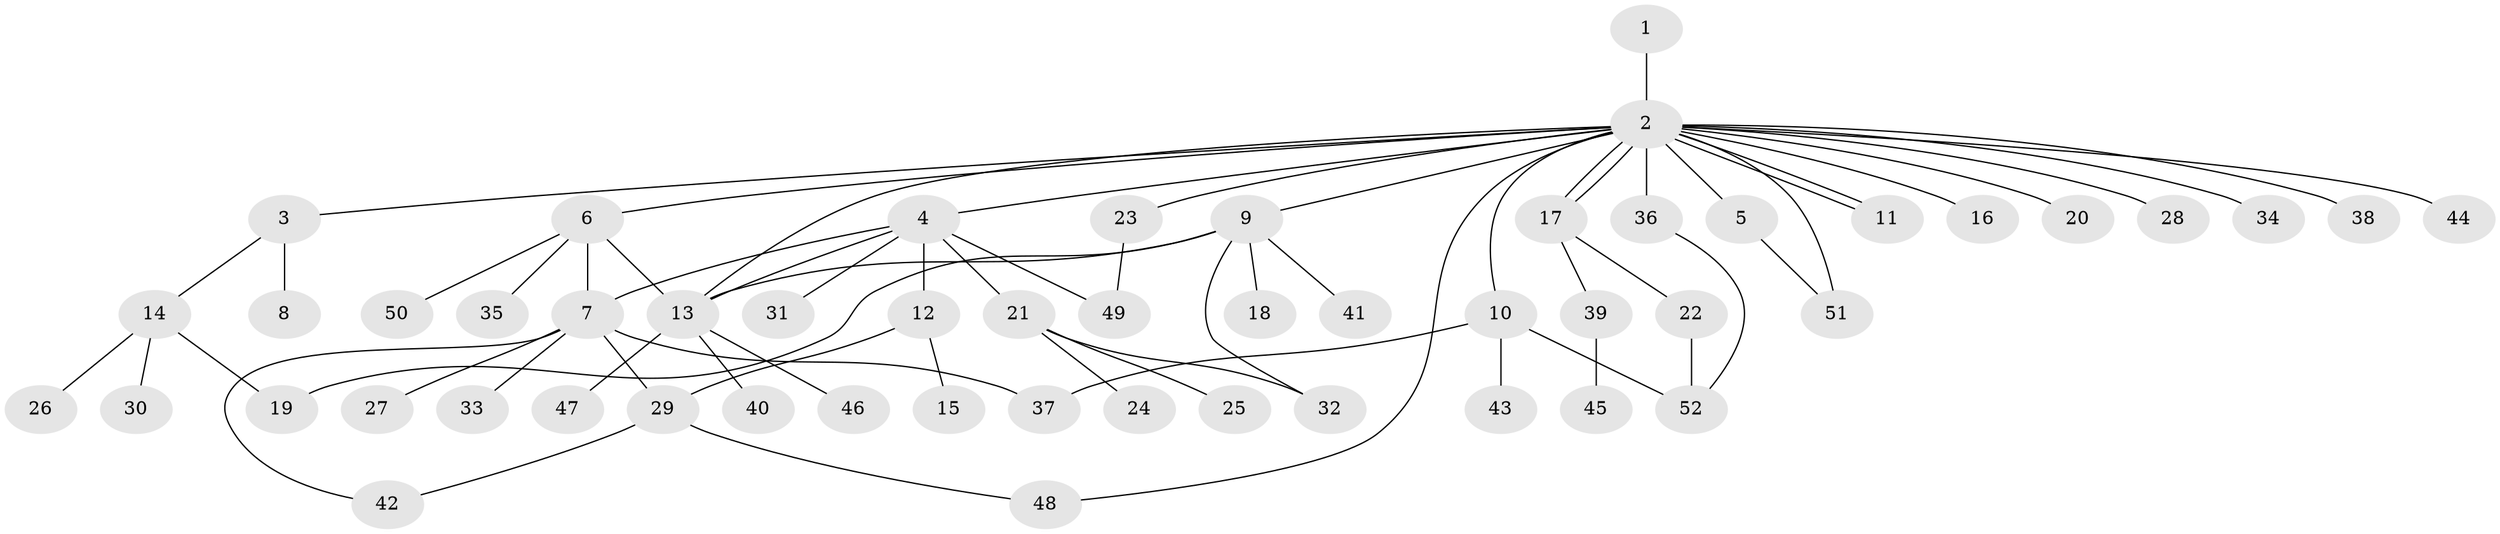 // coarse degree distribution, {1: 0.46875, 17: 0.03125, 2: 0.25, 6: 0.0625, 4: 0.0625, 5: 0.0625, 3: 0.0625}
// Generated by graph-tools (version 1.1) at 2025/50/03/04/25 22:50:35]
// undirected, 52 vertices, 67 edges
graph export_dot {
  node [color=gray90,style=filled];
  1;
  2;
  3;
  4;
  5;
  6;
  7;
  8;
  9;
  10;
  11;
  12;
  13;
  14;
  15;
  16;
  17;
  18;
  19;
  20;
  21;
  22;
  23;
  24;
  25;
  26;
  27;
  28;
  29;
  30;
  31;
  32;
  33;
  34;
  35;
  36;
  37;
  38;
  39;
  40;
  41;
  42;
  43;
  44;
  45;
  46;
  47;
  48;
  49;
  50;
  51;
  52;
  1 -- 2;
  2 -- 3;
  2 -- 4;
  2 -- 5;
  2 -- 6;
  2 -- 9;
  2 -- 10;
  2 -- 11;
  2 -- 11;
  2 -- 13;
  2 -- 16;
  2 -- 17;
  2 -- 17;
  2 -- 20;
  2 -- 23;
  2 -- 28;
  2 -- 34;
  2 -- 36;
  2 -- 38;
  2 -- 44;
  2 -- 48;
  2 -- 51;
  3 -- 8;
  3 -- 14;
  4 -- 7;
  4 -- 12;
  4 -- 13;
  4 -- 21;
  4 -- 31;
  4 -- 49;
  5 -- 51;
  6 -- 7;
  6 -- 13;
  6 -- 35;
  6 -- 50;
  7 -- 27;
  7 -- 29;
  7 -- 33;
  7 -- 37;
  7 -- 42;
  9 -- 13;
  9 -- 18;
  9 -- 19;
  9 -- 32;
  9 -- 41;
  10 -- 37;
  10 -- 43;
  10 -- 52;
  12 -- 15;
  12 -- 29;
  13 -- 40;
  13 -- 46;
  13 -- 47;
  14 -- 19;
  14 -- 26;
  14 -- 30;
  17 -- 22;
  17 -- 39;
  21 -- 24;
  21 -- 25;
  21 -- 32;
  22 -- 52;
  23 -- 49;
  29 -- 42;
  29 -- 48;
  36 -- 52;
  39 -- 45;
}
